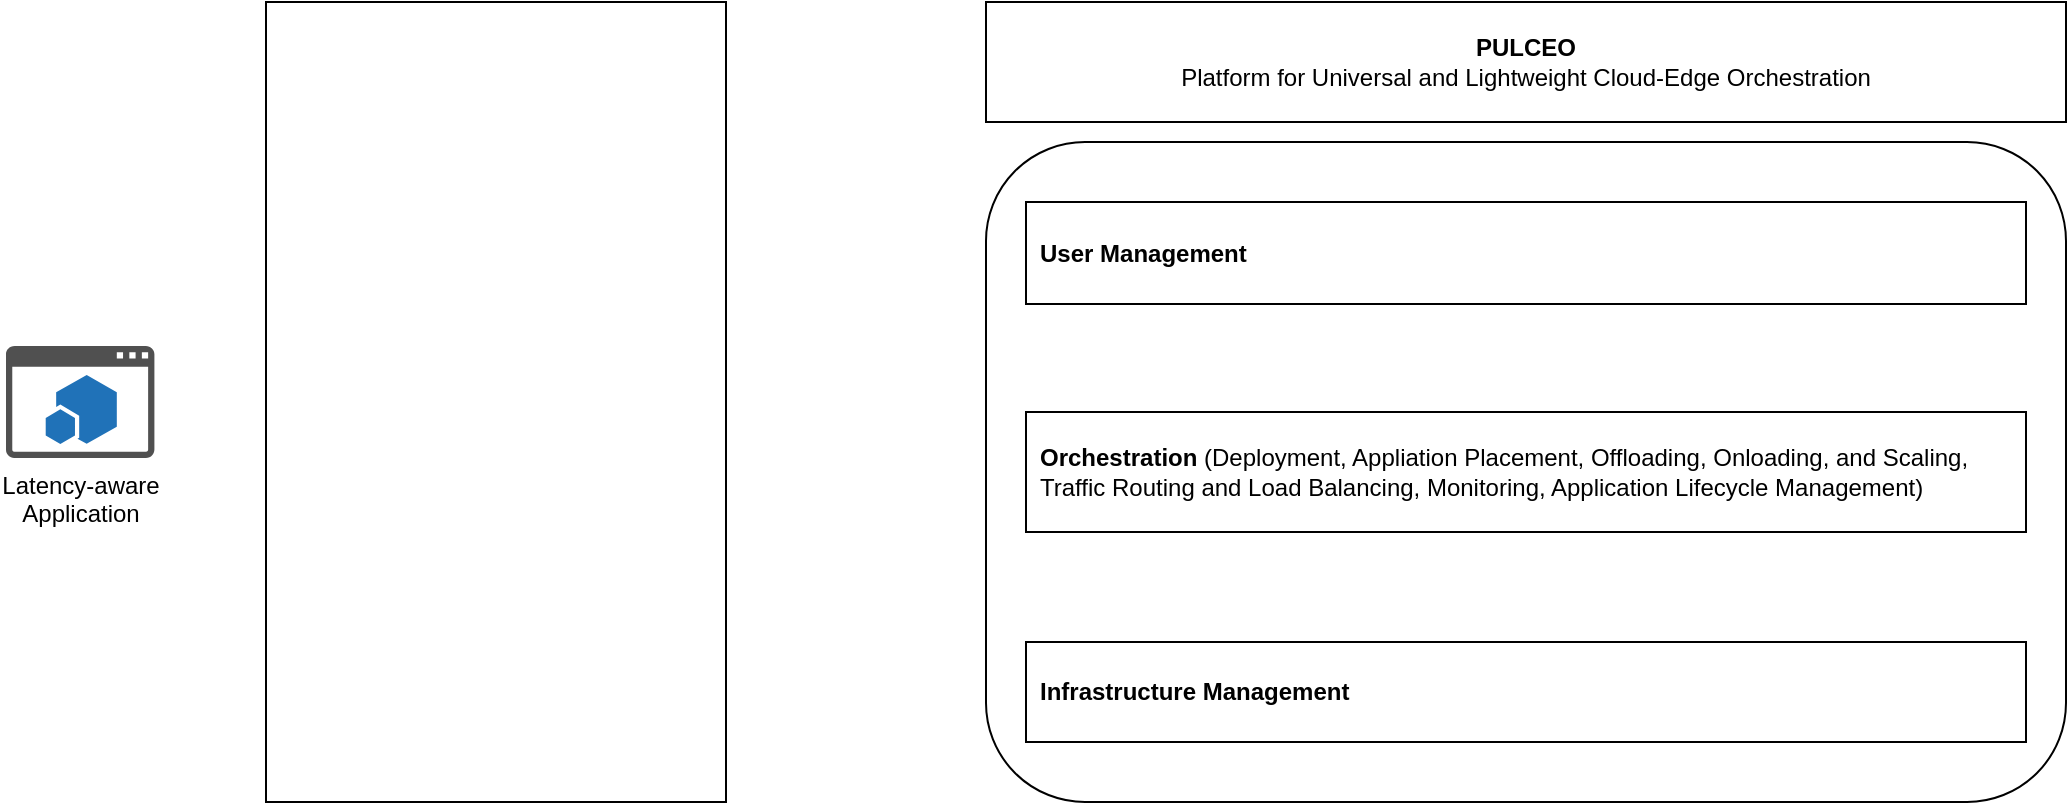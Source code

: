 <mxfile>
    <diagram id="BbSLUDR8DMtmdQ_45QDc" name="Page-1">
        <mxGraphModel dx="2342" dy="1731" grid="1" gridSize="10" guides="1" tooltips="1" connect="1" arrows="1" fold="1" page="1" pageScale="1" pageWidth="1169" pageHeight="827" math="0" shadow="0">
            <root>
                <mxCell id="0"/>
                <mxCell id="1" parent="0"/>
                <mxCell id="2" value="" style="rounded=1;whiteSpace=wrap;html=1;" parent="1" vertex="1">
                    <mxGeometry x="520" y="312" width="540" height="330" as="geometry"/>
                </mxCell>
                <mxCell id="3" value="&lt;b&gt;PULCEO&lt;/b&gt;&lt;br&gt;Platform for Universal and Lightweight Cloud-Edge Orchestration" style="rounded=0;whiteSpace=wrap;html=1;" parent="1" vertex="1">
                    <mxGeometry x="520" y="242" width="540" height="60" as="geometry"/>
                </mxCell>
                <mxCell id="6" value="&lt;b&gt;Infrastructure Management&lt;/b&gt;" style="rounded=0;whiteSpace=wrap;html=1;align=left;spacingLeft=5;" parent="1" vertex="1">
                    <mxGeometry x="540" y="562" width="500" height="50" as="geometry"/>
                </mxCell>
                <mxCell id="9" value="&lt;b&gt;Orchestration&lt;/b&gt; (Deployment, Appliation Placement, Offloading, Onloading, and Scaling, Traffic Routing and Load Balancing, Monitoring, Application Lifecycle Management)" style="rounded=0;whiteSpace=wrap;html=1;align=left;spacingLeft=5;" parent="1" vertex="1">
                    <mxGeometry x="540" y="447" width="500" height="60" as="geometry"/>
                </mxCell>
                <mxCell id="10" value="&lt;b&gt;User Management&lt;/b&gt;" style="rounded=0;whiteSpace=wrap;html=1;align=left;spacingLeft=5;" parent="1" vertex="1">
                    <mxGeometry x="540" y="342" width="500" height="51" as="geometry"/>
                </mxCell>
                <mxCell id="12" value="Latency-aware&lt;br&gt;Application" style="sketch=0;pointerEvents=1;shadow=0;dashed=0;html=1;strokeColor=none;fillColor=#505050;labelPosition=center;verticalLabelPosition=bottom;verticalAlign=top;outlineConnect=0;align=center;shape=mxgraph.office.concepts.app_for_sharepoint;" vertex="1" parent="1">
                    <mxGeometry x="30" y="414" width="74.2" height="56" as="geometry"/>
                </mxCell>
                <mxCell id="14" value="" style="rounded=0;whiteSpace=wrap;html=1;" vertex="1" parent="1">
                    <mxGeometry x="160" y="242" width="230" height="400" as="geometry"/>
                </mxCell>
            </root>
        </mxGraphModel>
    </diagram>
</mxfile>